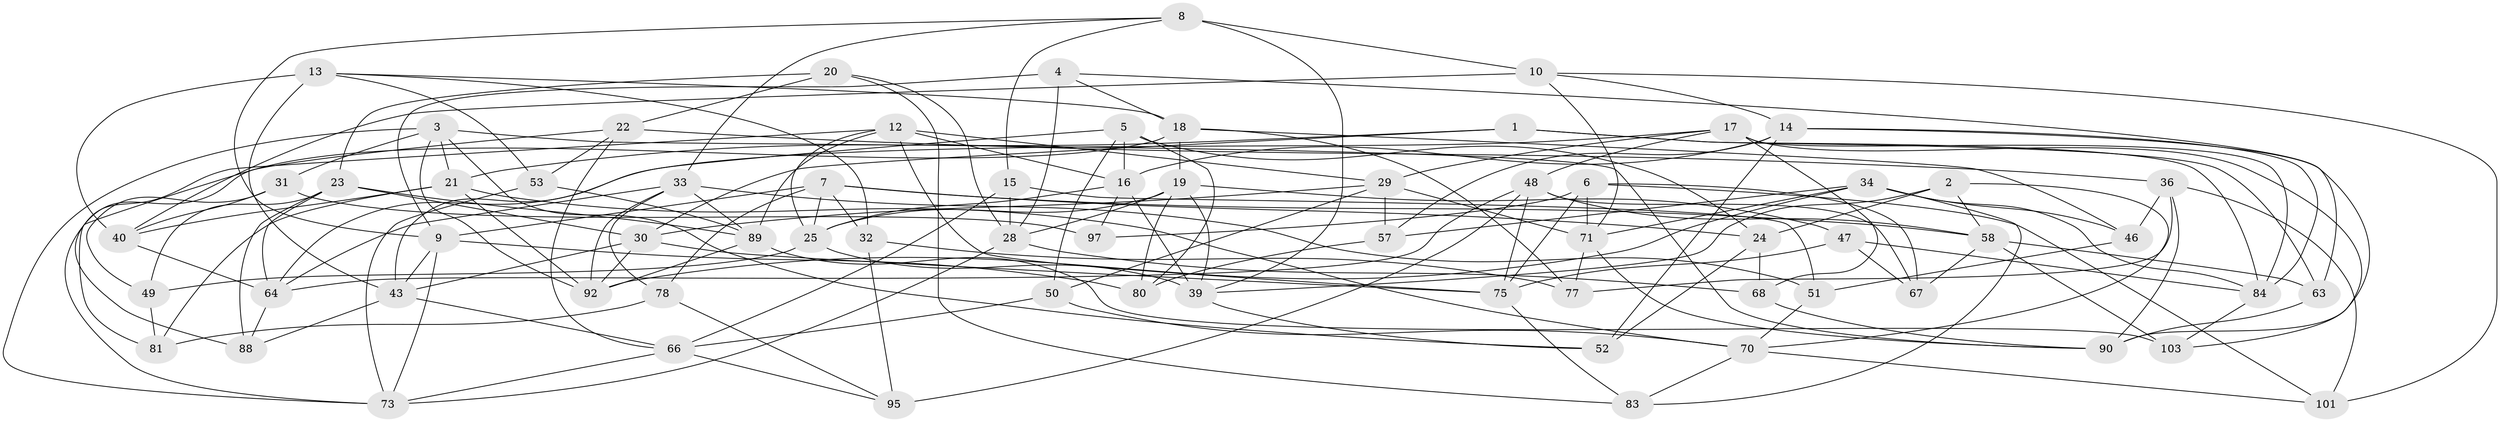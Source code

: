 // Generated by graph-tools (version 1.1) at 2025/24/03/03/25 07:24:24]
// undirected, 68 vertices, 171 edges
graph export_dot {
graph [start="1"]
  node [color=gray90,style=filled];
  1;
  2;
  3 [super="+76"];
  4;
  5 [super="+42"];
  6 [super="+45"];
  7 [super="+11"];
  8 [super="+27"];
  9 [super="+35"];
  10 [super="+93"];
  12 [super="+65"];
  13 [super="+106"];
  14 [super="+44"];
  15;
  16 [super="+55"];
  17 [super="+26"];
  18 [super="+56"];
  19 [super="+100"];
  20;
  21 [super="+107"];
  22 [super="+98"];
  23 [super="+38"];
  24 [super="+37"];
  25 [super="+94"];
  28 [super="+62"];
  29 [super="+102"];
  30 [super="+72"];
  31;
  32;
  33 [super="+60"];
  34 [super="+59"];
  36 [super="+41"];
  39 [super="+54"];
  40 [super="+87"];
  43 [super="+86"];
  46;
  47;
  48 [super="+61"];
  49;
  50;
  51;
  52;
  53;
  57;
  58 [super="+69"];
  63;
  64 [super="+91"];
  66 [super="+104"];
  67;
  68;
  70 [super="+79"];
  71 [super="+74"];
  73 [super="+82"];
  75 [super="+108"];
  77;
  78;
  80;
  81;
  83;
  84 [super="+85"];
  88;
  89 [super="+99"];
  90 [super="+105"];
  92 [super="+96"];
  95;
  97;
  101;
  103;
  1 -- 84;
  1 -- 63;
  1 -- 21;
  1 -- 30;
  2 -- 24;
  2 -- 58;
  2 -- 70;
  2 -- 39;
  3 -- 31;
  3 -- 90;
  3 -- 52;
  3 -- 21;
  3 -- 92;
  3 -- 73;
  4 -- 28;
  4 -- 9;
  4 -- 63;
  4 -- 18;
  5 -- 50;
  5 -- 80;
  5 -- 24 [weight=2];
  5 -- 16;
  5 -- 43;
  6 -- 67;
  6 -- 97 [weight=2];
  6 -- 101;
  6 -- 75;
  6 -- 71;
  7 -- 32;
  7 -- 24;
  7 -- 9;
  7 -- 78;
  7 -- 58;
  7 -- 25;
  8 -- 10 [weight=2];
  8 -- 9;
  8 -- 33;
  8 -- 15;
  8 -- 39;
  9 -- 43;
  9 -- 80;
  9 -- 73;
  10 -- 71;
  10 -- 14;
  10 -- 101;
  10 -- 40;
  12 -- 81;
  12 -- 75;
  12 -- 16;
  12 -- 25;
  12 -- 89;
  12 -- 29;
  13 -- 40 [weight=2];
  13 -- 32;
  13 -- 43;
  13 -- 18;
  13 -- 53;
  14 -- 90;
  14 -- 57;
  14 -- 16;
  14 -- 52;
  14 -- 84;
  15 -- 28;
  15 -- 66;
  15 -- 51;
  16 -- 97;
  16 -- 25;
  16 -- 39;
  17 -- 48;
  17 -- 103;
  17 -- 68;
  17 -- 29;
  17 -- 84;
  17 -- 64;
  18 -- 19;
  18 -- 77;
  18 -- 46;
  18 -- 73;
  19 -- 39;
  19 -- 28;
  19 -- 80;
  19 -- 47;
  19 -- 25;
  20 -- 23;
  20 -- 83;
  20 -- 28;
  20 -- 22;
  21 -- 70;
  21 -- 81;
  21 -- 40;
  21 -- 92;
  22 -- 36 [weight=2];
  22 -- 66;
  22 -- 53;
  22 -- 88;
  23 -- 89;
  23 -- 64;
  23 -- 88;
  23 -- 49;
  23 -- 30;
  24 -- 68;
  24 -- 52;
  25 -- 39;
  25 -- 49;
  28 -- 68;
  28 -- 73;
  29 -- 50;
  29 -- 71;
  29 -- 57;
  29 -- 30;
  30 -- 92;
  30 -- 75;
  30 -- 43;
  31 -- 49;
  31 -- 97;
  31 -- 40;
  32 -- 95;
  32 -- 77;
  33 -- 51;
  33 -- 92;
  33 -- 64;
  33 -- 89;
  33 -- 78;
  34 -- 46;
  34 -- 57;
  34 -- 83;
  34 -- 92;
  34 -- 84;
  34 -- 71;
  36 -- 77;
  36 -- 90;
  36 -- 101;
  36 -- 46;
  39 -- 52;
  40 -- 64;
  43 -- 88;
  43 -- 66;
  46 -- 51;
  47 -- 75;
  47 -- 67;
  47 -- 84;
  48 -- 95;
  48 -- 67;
  48 -- 58;
  48 -- 64;
  48 -- 75;
  49 -- 81;
  50 -- 66;
  50 -- 70;
  51 -- 70;
  53 -- 73;
  53 -- 89;
  57 -- 80;
  58 -- 63;
  58 -- 67;
  58 -- 103;
  63 -- 90;
  64 -- 88;
  66 -- 95;
  66 -- 73;
  68 -- 90;
  70 -- 83;
  70 -- 101;
  71 -- 77;
  71 -- 90;
  75 -- 83;
  78 -- 95;
  78 -- 81;
  84 -- 103;
  89 -- 103;
  89 -- 92;
}

